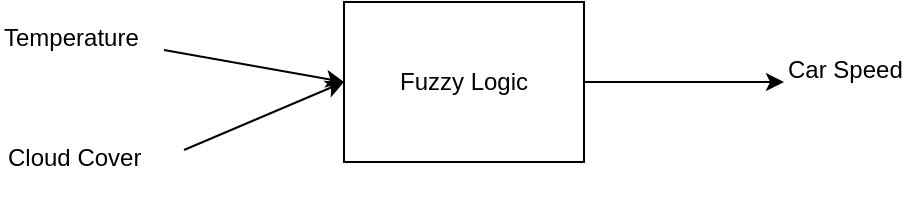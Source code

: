 <mxfile version="24.5.2" type="github">
  <diagram name="Page-1" id="KptSKPatJ4-d4UpOlwtu">
    <mxGraphModel dx="675" dy="336" grid="1" gridSize="10" guides="1" tooltips="1" connect="1" arrows="1" fold="1" page="1" pageScale="1" pageWidth="850" pageHeight="1100" math="0" shadow="0">
      <root>
        <mxCell id="0" />
        <mxCell id="1" parent="0" />
        <mxCell id="jBCdN4Sig-oC-tn5H1Yf-5" value="Fuzzy Logic" style="rounded=0;whiteSpace=wrap;html=1;" vertex="1" parent="1">
          <mxGeometry x="340" y="146" width="120" height="80" as="geometry" />
        </mxCell>
        <mxCell id="jBCdN4Sig-oC-tn5H1Yf-12" value="" style="endArrow=classic;html=1;rounded=0;entryX=0;entryY=0.5;entryDx=0;entryDy=0;" edge="1" parent="1" target="jBCdN4Sig-oC-tn5H1Yf-5">
          <mxGeometry width="50" height="50" relative="1" as="geometry">
            <mxPoint x="250" y="170" as="sourcePoint" />
            <mxPoint x="200" y="170" as="targetPoint" />
          </mxGeometry>
        </mxCell>
        <mxCell id="jBCdN4Sig-oC-tn5H1Yf-27" value="&lt;div style=&quot;text-align: center;&quot;&gt;&lt;span style=&quot;background-color: initial;&quot;&gt;Temperature&lt;/span&gt;&lt;/div&gt;" style="text;whiteSpace=wrap;html=1;" vertex="1" parent="1">
          <mxGeometry x="168" y="150" width="60" height="40" as="geometry" />
        </mxCell>
        <mxCell id="jBCdN4Sig-oC-tn5H1Yf-36" value="&lt;div style=&quot;text-align: center;&quot;&gt;&lt;span style=&quot;background-color: initial;&quot;&gt;Cloud Cover&lt;/span&gt;&lt;/div&gt;" style="text;whiteSpace=wrap;html=1;" vertex="1" parent="1">
          <mxGeometry x="170" y="210" width="70" height="40" as="geometry" />
        </mxCell>
        <mxCell id="jBCdN4Sig-oC-tn5H1Yf-37" value="&lt;div style=&quot;text-align: center;&quot;&gt;&lt;span style=&quot;background-color: initial;&quot;&gt;Car Speed&lt;/span&gt;&lt;/div&gt;" style="text;whiteSpace=wrap;html=1;" vertex="1" parent="1">
          <mxGeometry x="560" y="166" width="60" height="40" as="geometry" />
        </mxCell>
        <mxCell id="jBCdN4Sig-oC-tn5H1Yf-38" value="" style="endArrow=classic;html=1;rounded=0;entryX=0;entryY=0.5;entryDx=0;entryDy=0;" edge="1" parent="1" target="jBCdN4Sig-oC-tn5H1Yf-5">
          <mxGeometry width="50" height="50" relative="1" as="geometry">
            <mxPoint x="260" y="220" as="sourcePoint" />
            <mxPoint x="215" y="190" as="targetPoint" />
          </mxGeometry>
        </mxCell>
        <mxCell id="jBCdN4Sig-oC-tn5H1Yf-39" value="" style="endArrow=classic;html=1;rounded=0;exitX=1;exitY=0.5;exitDx=0;exitDy=0;entryX=0;entryY=0.5;entryDx=0;entryDy=0;" edge="1" parent="1" source="jBCdN4Sig-oC-tn5H1Yf-5" target="jBCdN4Sig-oC-tn5H1Yf-37">
          <mxGeometry width="50" height="50" relative="1" as="geometry">
            <mxPoint x="340" y="180" as="sourcePoint" />
            <mxPoint x="380" y="180" as="targetPoint" />
          </mxGeometry>
        </mxCell>
      </root>
    </mxGraphModel>
  </diagram>
</mxfile>
